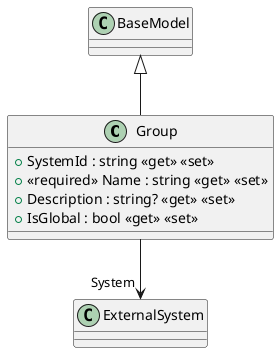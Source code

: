 @startuml
class Group {
    + SystemId : string <<get>> <<set>>
    + <<required>> Name : string <<get>> <<set>>
    + Description : string? <<get>> <<set>>
    + IsGlobal : bool <<get>> <<set>>
}
BaseModel <|-- Group
Group --> "System" ExternalSystem
@enduml
